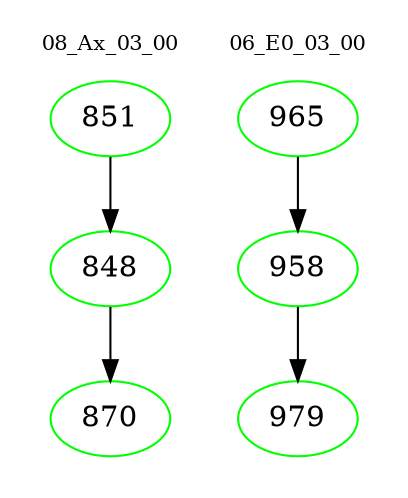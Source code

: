 digraph{
subgraph cluster_0 {
color = white
label = "08_Ax_03_00";
fontsize=10;
T0_851 [label="851", color="green"]
T0_851 -> T0_848 [color="black"]
T0_848 [label="848", color="green"]
T0_848 -> T0_870 [color="black"]
T0_870 [label="870", color="green"]
}
subgraph cluster_1 {
color = white
label = "06_E0_03_00";
fontsize=10;
T1_965 [label="965", color="green"]
T1_965 -> T1_958 [color="black"]
T1_958 [label="958", color="green"]
T1_958 -> T1_979 [color="black"]
T1_979 [label="979", color="green"]
}
}
